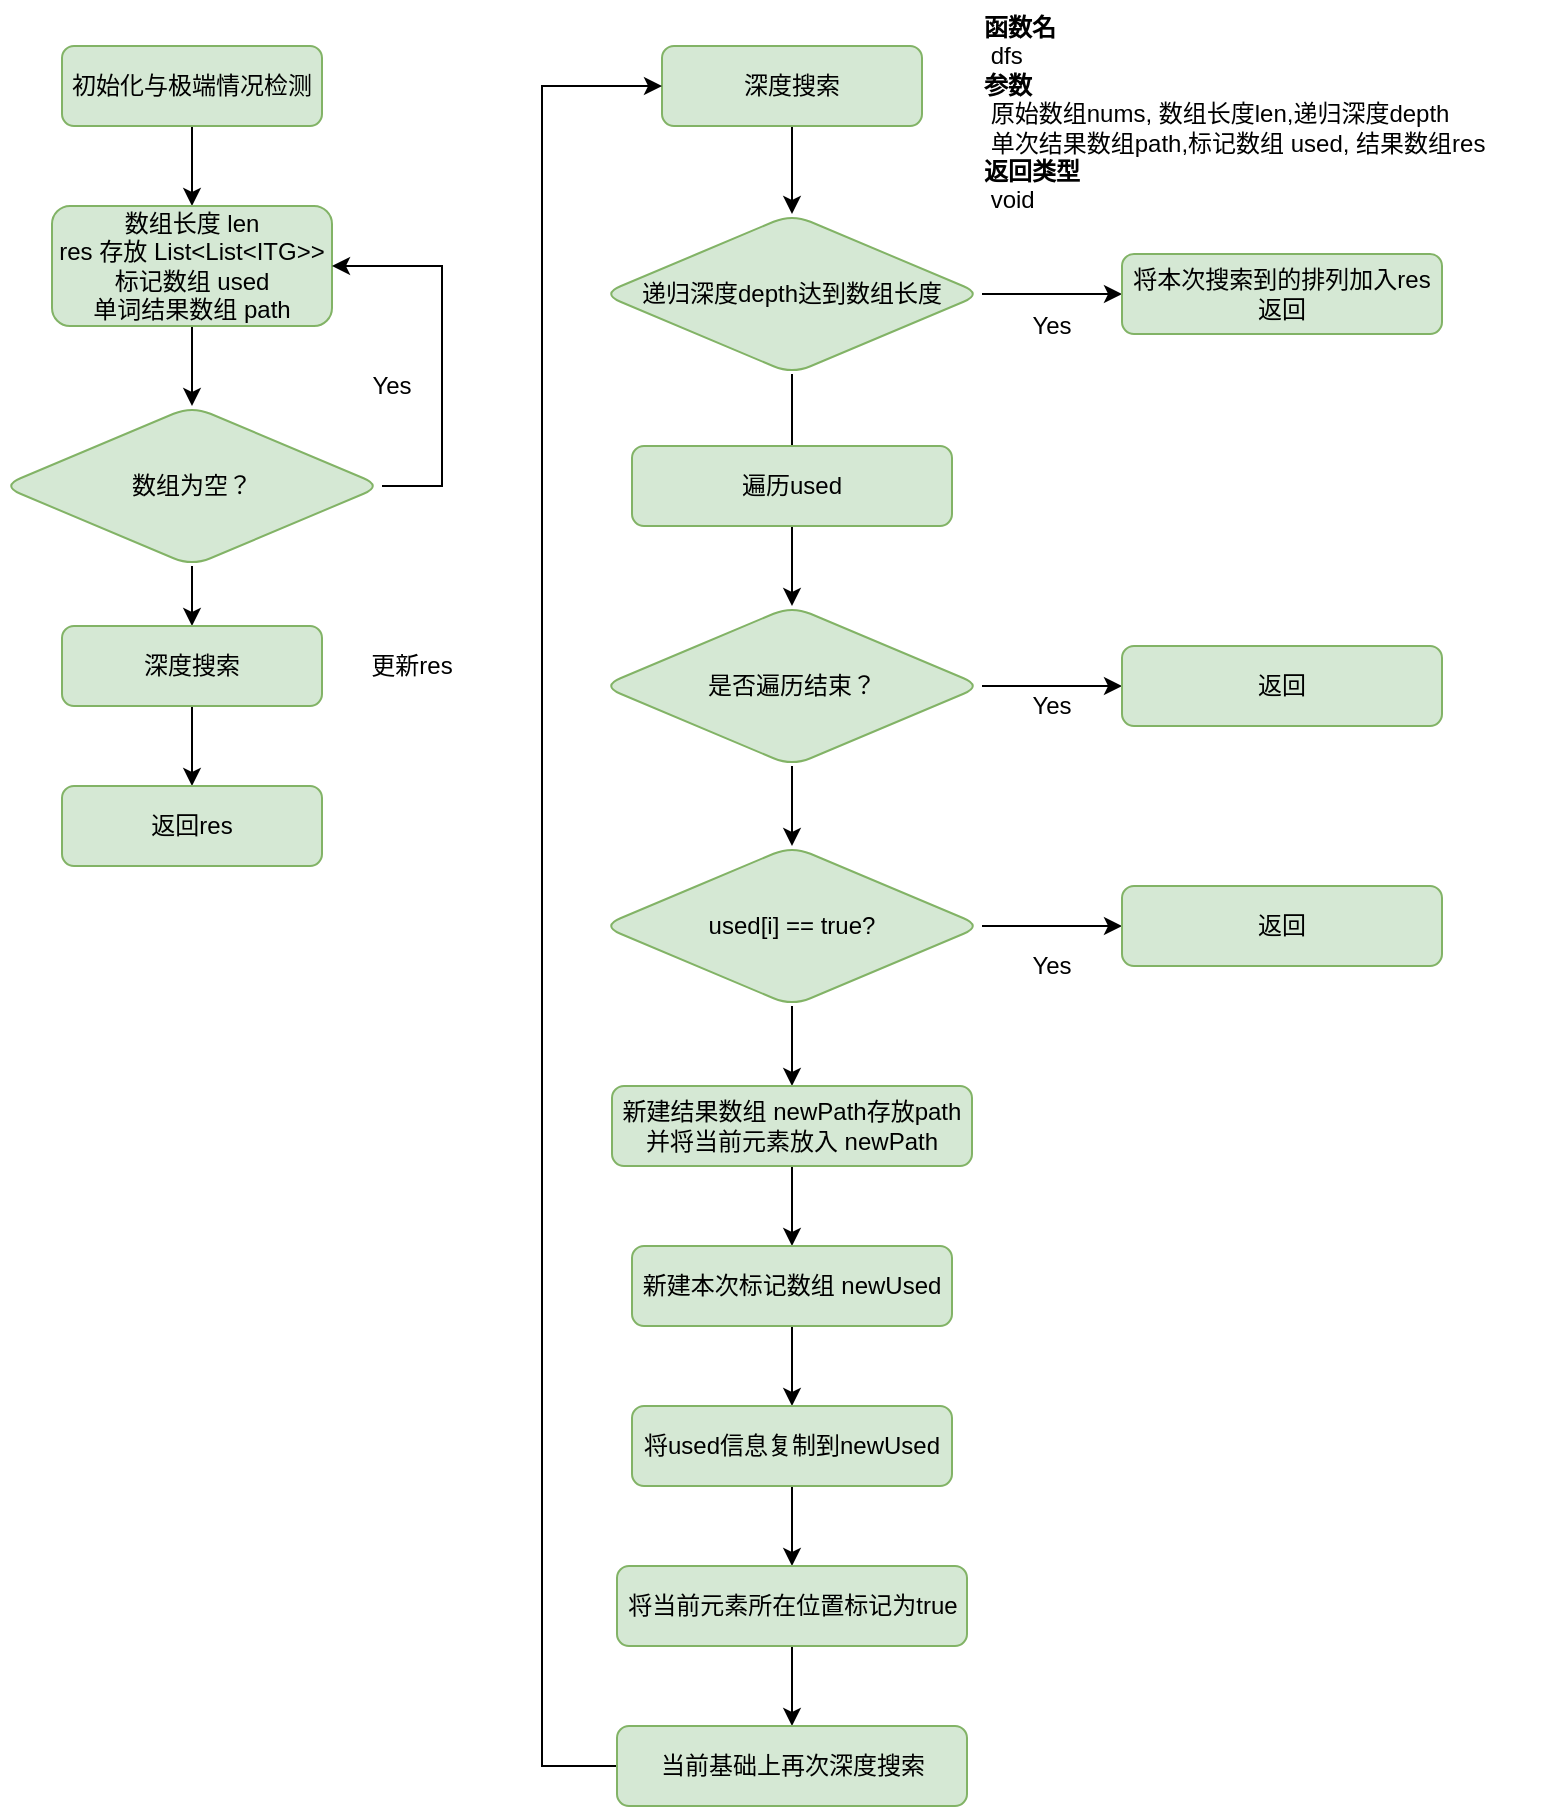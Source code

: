<mxfile version="18.0.1" type="github" pages="2">
  <diagram id="FW3BfJ-pZU4DDBVMpS15" name="全排列">
    <mxGraphModel dx="852" dy="317" grid="1" gridSize="10" guides="1" tooltips="1" connect="1" arrows="1" fold="1" page="1" pageScale="1" pageWidth="827" pageHeight="1169" math="0" shadow="0">
      <root>
        <mxCell id="0" />
        <mxCell id="1" parent="0" />
        <mxCell id="sj79IflxECgDqwDJokLC-8" value="" style="edgeStyle=orthogonalEdgeStyle;rounded=0;orthogonalLoop=1;jettySize=auto;html=1;" edge="1" parent="1" source="sj79IflxECgDqwDJokLC-1" target="sj79IflxECgDqwDJokLC-2">
          <mxGeometry relative="1" as="geometry" />
        </mxCell>
        <mxCell id="sj79IflxECgDqwDJokLC-1" value="初始化与极端情况检测" style="rounded=1;whiteSpace=wrap;html=1;fillColor=#d5e8d4;strokeColor=#82b366;" vertex="1" parent="1">
          <mxGeometry x="70" y="30" width="130" height="40" as="geometry" />
        </mxCell>
        <mxCell id="sj79IflxECgDqwDJokLC-5" value="" style="edgeStyle=orthogonalEdgeStyle;rounded=0;orthogonalLoop=1;jettySize=auto;html=1;" edge="1" parent="1" source="sj79IflxECgDqwDJokLC-2" target="sj79IflxECgDqwDJokLC-4">
          <mxGeometry relative="1" as="geometry" />
        </mxCell>
        <mxCell id="sj79IflxECgDqwDJokLC-2" value="数组长度 len&lt;br&gt;res 存放 List&amp;lt;List&amp;lt;ITG&amp;gt;&amp;gt;&lt;br&gt;标记数组 used&lt;br&gt;&lt;span style=&quot;text-align: left;&quot;&gt;单词结果数组&lt;/span&gt;&amp;nbsp;path" style="rounded=1;whiteSpace=wrap;html=1;fillColor=#d5e8d4;strokeColor=#82b366;" vertex="1" parent="1">
          <mxGeometry x="65" y="110" width="140" height="60" as="geometry" />
        </mxCell>
        <mxCell id="sj79IflxECgDqwDJokLC-6" style="edgeStyle=orthogonalEdgeStyle;rounded=0;orthogonalLoop=1;jettySize=auto;html=1;exitX=1;exitY=0.5;exitDx=0;exitDy=0;entryX=1;entryY=0.5;entryDx=0;entryDy=0;" edge="1" parent="1" source="sj79IflxECgDqwDJokLC-4" target="sj79IflxECgDqwDJokLC-2">
          <mxGeometry relative="1" as="geometry">
            <Array as="points">
              <mxPoint x="260" y="250" />
              <mxPoint x="260" y="140" />
            </Array>
          </mxGeometry>
        </mxCell>
        <mxCell id="sj79IflxECgDqwDJokLC-12" value="" style="edgeStyle=orthogonalEdgeStyle;rounded=0;orthogonalLoop=1;jettySize=auto;html=1;entryX=0.5;entryY=0;entryDx=0;entryDy=0;" edge="1" parent="1" source="sj79IflxECgDqwDJokLC-4" target="sj79IflxECgDqwDJokLC-9">
          <mxGeometry relative="1" as="geometry" />
        </mxCell>
        <mxCell id="sj79IflxECgDqwDJokLC-4" value="数组为空？" style="rhombus;whiteSpace=wrap;html=1;fillColor=#d5e8d4;strokeColor=#82b366;rounded=1;" vertex="1" parent="1">
          <mxGeometry x="40" y="210" width="190" height="80" as="geometry" />
        </mxCell>
        <mxCell id="sj79IflxECgDqwDJokLC-7" value="Yes" style="text;html=1;strokeColor=none;fillColor=none;align=center;verticalAlign=middle;whiteSpace=wrap;rounded=0;" vertex="1" parent="1">
          <mxGeometry x="220" y="190" width="30" height="20" as="geometry" />
        </mxCell>
        <mxCell id="sj79IflxECgDqwDJokLC-13" value="" style="edgeStyle=orthogonalEdgeStyle;rounded=0;orthogonalLoop=1;jettySize=auto;html=1;" edge="1" parent="1" source="sj79IflxECgDqwDJokLC-9" target="sj79IflxECgDqwDJokLC-10">
          <mxGeometry relative="1" as="geometry" />
        </mxCell>
        <mxCell id="sj79IflxECgDqwDJokLC-9" value="深度搜索" style="rounded=1;whiteSpace=wrap;html=1;fillColor=#d5e8d4;strokeColor=#82b366;" vertex="1" parent="1">
          <mxGeometry x="70" y="320" width="130" height="40" as="geometry" />
        </mxCell>
        <mxCell id="sj79IflxECgDqwDJokLC-10" value="返回res" style="rounded=1;whiteSpace=wrap;html=1;fillColor=#d5e8d4;strokeColor=#82b366;" vertex="1" parent="1">
          <mxGeometry x="70" y="400" width="130" height="40" as="geometry" />
        </mxCell>
        <mxCell id="sj79IflxECgDqwDJokLC-11" value="更新res" style="text;html=1;strokeColor=none;fillColor=none;align=center;verticalAlign=middle;whiteSpace=wrap;rounded=0;" vertex="1" parent="1">
          <mxGeometry x="220" y="330" width="50" height="20" as="geometry" />
        </mxCell>
        <mxCell id="sj79IflxECgDqwDJokLC-31" value="" style="edgeStyle=orthogonalEdgeStyle;rounded=0;orthogonalLoop=1;jettySize=auto;html=1;" edge="1" parent="1" source="sj79IflxECgDqwDJokLC-14" target="sj79IflxECgDqwDJokLC-18">
          <mxGeometry relative="1" as="geometry" />
        </mxCell>
        <mxCell id="sj79IflxECgDqwDJokLC-14" value="深度搜索" style="rounded=1;whiteSpace=wrap;html=1;fillColor=#d5e8d4;strokeColor=#82b366;" vertex="1" parent="1">
          <mxGeometry x="370" y="30" width="130" height="40" as="geometry" />
        </mxCell>
        <mxCell id="sj79IflxECgDqwDJokLC-15" value="&lt;b&gt;函数名&lt;/b&gt;&lt;br&gt;&lt;span style=&quot;&quot;&gt;	&lt;/span&gt;&lt;span style=&quot;&quot;&gt;	&lt;/span&gt;&lt;span style=&quot;white-space: pre;&quot;&gt;	&lt;/span&gt;dfs&lt;br&gt;&lt;b&gt;参数&lt;/b&gt;&lt;br&gt;&lt;span style=&quot;&quot;&gt;	&lt;/span&gt;&lt;span style=&quot;&quot;&gt;	&lt;/span&gt;&lt;span style=&quot;white-space: pre;&quot;&gt;	&lt;/span&gt;原始数组nums, 数组长度len,递归深度depth&lt;br&gt;&lt;span style=&quot;&quot;&gt;	&lt;/span&gt;&lt;span style=&quot;&quot;&gt;	&lt;/span&gt;&lt;span style=&quot;white-space: pre;&quot;&gt;	&lt;/span&gt;单次结果数组path,标记数组 used, 结果数组res&amp;nbsp;&lt;br&gt;&lt;b&gt;返回类型&lt;br&gt;&lt;/b&gt;&lt;span style=&quot;&quot;&gt;	&lt;/span&gt;&lt;span style=&quot;&quot;&gt;	&lt;/span&gt;&lt;span style=&quot;white-space: pre;&quot;&gt;	&lt;/span&gt;void" style="text;html=1;strokeColor=none;fillColor=none;align=left;verticalAlign=top;whiteSpace=wrap;rounded=0;" vertex="1" parent="1">
          <mxGeometry x="529" y="7" width="289" height="110" as="geometry" />
        </mxCell>
        <mxCell id="sj79IflxECgDqwDJokLC-32" value="" style="edgeStyle=orthogonalEdgeStyle;rounded=0;orthogonalLoop=1;jettySize=auto;html=1;" edge="1" parent="1" source="sj79IflxECgDqwDJokLC-18" target="sj79IflxECgDqwDJokLC-19">
          <mxGeometry relative="1" as="geometry" />
        </mxCell>
        <mxCell id="sj79IflxECgDqwDJokLC-33" value="" style="edgeStyle=orthogonalEdgeStyle;rounded=0;orthogonalLoop=1;jettySize=auto;html=1;" edge="1" parent="1" source="sj79IflxECgDqwDJokLC-18" target="sj79IflxECgDqwDJokLC-21">
          <mxGeometry relative="1" as="geometry" />
        </mxCell>
        <mxCell id="sj79IflxECgDqwDJokLC-18" value="&lt;span style=&quot;text-align: left;&quot;&gt;递归深度depth达到数组长度&lt;/span&gt;" style="rhombus;whiteSpace=wrap;html=1;fillColor=#d5e8d4;strokeColor=#82b366;rounded=1;" vertex="1" parent="1">
          <mxGeometry x="340" y="114" width="190" height="80" as="geometry" />
        </mxCell>
        <mxCell id="sj79IflxECgDqwDJokLC-19" value="将本次搜索到的排列加入res&lt;br&gt;返回" style="rounded=1;whiteSpace=wrap;html=1;fillColor=#d5e8d4;strokeColor=#82b366;" vertex="1" parent="1">
          <mxGeometry x="600" y="134" width="160" height="40" as="geometry" />
        </mxCell>
        <mxCell id="sj79IflxECgDqwDJokLC-20" value="遍历used" style="rounded=1;whiteSpace=wrap;html=1;fillColor=#d5e8d4;strokeColor=#82b366;" vertex="1" parent="1">
          <mxGeometry x="355" y="230" width="160" height="40" as="geometry" />
        </mxCell>
        <mxCell id="sj79IflxECgDqwDJokLC-34" value="" style="edgeStyle=orthogonalEdgeStyle;rounded=0;orthogonalLoop=1;jettySize=auto;html=1;" edge="1" parent="1" source="sj79IflxECgDqwDJokLC-21" target="sj79IflxECgDqwDJokLC-22">
          <mxGeometry relative="1" as="geometry" />
        </mxCell>
        <mxCell id="sj79IflxECgDqwDJokLC-35" value="" style="edgeStyle=orthogonalEdgeStyle;rounded=0;orthogonalLoop=1;jettySize=auto;html=1;" edge="1" parent="1" source="sj79IflxECgDqwDJokLC-21" target="sj79IflxECgDqwDJokLC-24">
          <mxGeometry relative="1" as="geometry" />
        </mxCell>
        <mxCell id="sj79IflxECgDqwDJokLC-21" value="&lt;div style=&quot;text-align: left;&quot;&gt;是否遍历结束？&lt;/div&gt;" style="rhombus;whiteSpace=wrap;html=1;fillColor=#d5e8d4;strokeColor=#82b366;rounded=1;" vertex="1" parent="1">
          <mxGeometry x="340" y="310" width="190" height="80" as="geometry" />
        </mxCell>
        <mxCell id="sj79IflxECgDqwDJokLC-22" value="返回" style="rounded=1;whiteSpace=wrap;html=1;fillColor=#d5e8d4;strokeColor=#82b366;" vertex="1" parent="1">
          <mxGeometry x="600" y="330" width="160" height="40" as="geometry" />
        </mxCell>
        <mxCell id="sj79IflxECgDqwDJokLC-36" value="" style="edgeStyle=orthogonalEdgeStyle;rounded=0;orthogonalLoop=1;jettySize=auto;html=1;" edge="1" parent="1" source="sj79IflxECgDqwDJokLC-24" target="sj79IflxECgDqwDJokLC-25">
          <mxGeometry relative="1" as="geometry" />
        </mxCell>
        <mxCell id="sj79IflxECgDqwDJokLC-37" value="" style="edgeStyle=orthogonalEdgeStyle;rounded=0;orthogonalLoop=1;jettySize=auto;html=1;" edge="1" parent="1" source="sj79IflxECgDqwDJokLC-24" target="sj79IflxECgDqwDJokLC-26">
          <mxGeometry relative="1" as="geometry" />
        </mxCell>
        <mxCell id="sj79IflxECgDqwDJokLC-24" value="&lt;div style=&quot;text-align: left;&quot;&gt;used[i] == true?&lt;/div&gt;" style="rhombus;whiteSpace=wrap;html=1;fillColor=#d5e8d4;strokeColor=#82b366;rounded=1;" vertex="1" parent="1">
          <mxGeometry x="340" y="430" width="190" height="80" as="geometry" />
        </mxCell>
        <mxCell id="sj79IflxECgDqwDJokLC-25" value="返回" style="rounded=1;whiteSpace=wrap;html=1;fillColor=#d5e8d4;strokeColor=#82b366;" vertex="1" parent="1">
          <mxGeometry x="600" y="450" width="160" height="40" as="geometry" />
        </mxCell>
        <mxCell id="sj79IflxECgDqwDJokLC-38" value="" style="edgeStyle=orthogonalEdgeStyle;rounded=0;orthogonalLoop=1;jettySize=auto;html=1;" edge="1" parent="1" source="sj79IflxECgDqwDJokLC-26" target="sj79IflxECgDqwDJokLC-27">
          <mxGeometry relative="1" as="geometry" />
        </mxCell>
        <mxCell id="sj79IflxECgDqwDJokLC-26" value="新建结果数组 newPath存放path&lt;br&gt;并将当前元素放入 newPath" style="rounded=1;whiteSpace=wrap;html=1;fillColor=#d5e8d4;strokeColor=#82b366;" vertex="1" parent="1">
          <mxGeometry x="345" y="550" width="180" height="40" as="geometry" />
        </mxCell>
        <mxCell id="sj79IflxECgDqwDJokLC-39" value="" style="edgeStyle=orthogonalEdgeStyle;rounded=0;orthogonalLoop=1;jettySize=auto;html=1;" edge="1" parent="1" source="sj79IflxECgDqwDJokLC-27" target="sj79IflxECgDqwDJokLC-28">
          <mxGeometry relative="1" as="geometry" />
        </mxCell>
        <mxCell id="sj79IflxECgDqwDJokLC-27" value="新建本次标记数组 newUsed" style="rounded=1;whiteSpace=wrap;html=1;fillColor=#d5e8d4;strokeColor=#82b366;" vertex="1" parent="1">
          <mxGeometry x="355" y="630" width="160" height="40" as="geometry" />
        </mxCell>
        <mxCell id="sj79IflxECgDqwDJokLC-40" value="" style="edgeStyle=orthogonalEdgeStyle;rounded=0;orthogonalLoop=1;jettySize=auto;html=1;" edge="1" parent="1" source="sj79IflxECgDqwDJokLC-28" target="sj79IflxECgDqwDJokLC-29">
          <mxGeometry relative="1" as="geometry" />
        </mxCell>
        <mxCell id="sj79IflxECgDqwDJokLC-28" value="将used信息复制到newUsed" style="rounded=1;whiteSpace=wrap;html=1;fillColor=#d5e8d4;strokeColor=#82b366;" vertex="1" parent="1">
          <mxGeometry x="355" y="710" width="160" height="40" as="geometry" />
        </mxCell>
        <mxCell id="sj79IflxECgDqwDJokLC-41" value="" style="edgeStyle=orthogonalEdgeStyle;rounded=0;orthogonalLoop=1;jettySize=auto;html=1;" edge="1" parent="1" source="sj79IflxECgDqwDJokLC-29" target="sj79IflxECgDqwDJokLC-30">
          <mxGeometry relative="1" as="geometry" />
        </mxCell>
        <mxCell id="sj79IflxECgDqwDJokLC-29" value="将当前元素所在位置标记为true" style="rounded=1;whiteSpace=wrap;html=1;fillColor=#d5e8d4;strokeColor=#82b366;" vertex="1" parent="1">
          <mxGeometry x="347.5" y="790" width="175" height="40" as="geometry" />
        </mxCell>
        <mxCell id="sj79IflxECgDqwDJokLC-42" style="edgeStyle=orthogonalEdgeStyle;rounded=0;orthogonalLoop=1;jettySize=auto;html=1;exitX=0;exitY=0.5;exitDx=0;exitDy=0;entryX=0;entryY=0.5;entryDx=0;entryDy=0;" edge="1" parent="1" source="sj79IflxECgDqwDJokLC-30" target="sj79IflxECgDqwDJokLC-14">
          <mxGeometry relative="1" as="geometry">
            <Array as="points">
              <mxPoint x="310" y="890" />
              <mxPoint x="310" y="50" />
            </Array>
          </mxGeometry>
        </mxCell>
        <mxCell id="sj79IflxECgDqwDJokLC-30" value="当前基础上再次深度搜索" style="rounded=1;whiteSpace=wrap;html=1;fillColor=#d5e8d4;strokeColor=#82b366;" vertex="1" parent="1">
          <mxGeometry x="347.5" y="870" width="175" height="40" as="geometry" />
        </mxCell>
        <mxCell id="sj79IflxECgDqwDJokLC-43" value="Yes" style="text;html=1;strokeColor=none;fillColor=none;align=center;verticalAlign=middle;whiteSpace=wrap;rounded=0;" vertex="1" parent="1">
          <mxGeometry x="550" y="160" width="30" height="20" as="geometry" />
        </mxCell>
        <mxCell id="sj79IflxECgDqwDJokLC-44" value="Yes" style="text;html=1;strokeColor=none;fillColor=none;align=center;verticalAlign=middle;whiteSpace=wrap;rounded=0;" vertex="1" parent="1">
          <mxGeometry x="550" y="350" width="30" height="20" as="geometry" />
        </mxCell>
        <mxCell id="sj79IflxECgDqwDJokLC-45" value="Yes" style="text;html=1;strokeColor=none;fillColor=none;align=center;verticalAlign=middle;whiteSpace=wrap;rounded=0;" vertex="1" parent="1">
          <mxGeometry x="550" y="480" width="30" height="20" as="geometry" />
        </mxCell>
      </root>
    </mxGraphModel>
  </diagram>
  <diagram id="qas5ze-eFR2vz1IoCG_s" name="合并K个升序链表">
    <mxGraphModel dx="539" dy="262" grid="1" gridSize="10" guides="1" tooltips="1" connect="1" arrows="1" fold="1" page="1" pageScale="1" pageWidth="827" pageHeight="1169" math="0" shadow="0">
      <root>
        <mxCell id="0" />
        <mxCell id="1" parent="0" />
        <mxCell id="EDJ-C9gQJ7URhf7bpNq9-4" value="" style="edgeStyle=orthogonalEdgeStyle;rounded=0;orthogonalLoop=1;jettySize=auto;html=1;" edge="1" parent="1" source="EDJ-C9gQJ7URhf7bpNq9-1" target="EDJ-C9gQJ7URhf7bpNq9-3">
          <mxGeometry relative="1" as="geometry" />
        </mxCell>
        <mxCell id="EDJ-C9gQJ7URhf7bpNq9-1" value="极端情况检测" style="rounded=1;whiteSpace=wrap;html=1;fillColor=#d5e8d4;strokeColor=#82b366;" vertex="1" parent="1">
          <mxGeometry x="60" y="30" width="120" height="40" as="geometry" />
        </mxCell>
        <mxCell id="EDJ-C9gQJ7URhf7bpNq9-8" value="" style="edgeStyle=orthogonalEdgeStyle;rounded=0;orthogonalLoop=1;jettySize=auto;html=1;" edge="1" parent="1" source="EDJ-C9gQJ7URhf7bpNq9-3" target="EDJ-C9gQJ7URhf7bpNq9-7">
          <mxGeometry relative="1" as="geometry" />
        </mxCell>
        <mxCell id="EDJ-C9gQJ7URhf7bpNq9-9" value="" style="edgeStyle=orthogonalEdgeStyle;rounded=0;orthogonalLoop=1;jettySize=auto;html=1;" edge="1" parent="1" source="EDJ-C9gQJ7URhf7bpNq9-3" target="EDJ-C9gQJ7URhf7bpNq9-6">
          <mxGeometry relative="1" as="geometry" />
        </mxCell>
        <mxCell id="EDJ-C9gQJ7URhf7bpNq9-3" value="头节点数组为空 ||&lt;br&gt;头节点内元素数量 &amp;lt; 0?" style="rhombus;whiteSpace=wrap;html=1;fillColor=#d5e8d4;strokeColor=#82b366;rounded=1;" vertex="1" parent="1">
          <mxGeometry x="40" y="110" width="160" height="80" as="geometry" />
        </mxCell>
        <mxCell id="EDJ-C9gQJ7URhf7bpNq9-6" value="返回null" style="rounded=1;whiteSpace=wrap;html=1;fillColor=#d5e8d4;strokeColor=#82b366;" vertex="1" parent="1">
          <mxGeometry x="60" y="230" width="120" height="40" as="geometry" />
        </mxCell>
        <mxCell id="EDJ-C9gQJ7URhf7bpNq9-7" value="递&lt;br&gt;将数组内的链表两两分组" style="rounded=1;whiteSpace=wrap;html=1;fillColor=#d5e8d4;strokeColor=#82b366;" vertex="1" parent="1">
          <mxGeometry x="230" y="130" width="140" height="40" as="geometry" />
        </mxCell>
        <mxCell id="EDJ-C9gQJ7URhf7bpNq9-10" value="Yes" style="text;html=1;strokeColor=none;fillColor=none;align=center;verticalAlign=middle;whiteSpace=wrap;rounded=0;" vertex="1" parent="1">
          <mxGeometry x="120" y="190" width="60" height="30" as="geometry" />
        </mxCell>
        <mxCell id="EDJ-C9gQJ7URhf7bpNq9-20" value="" style="edgeStyle=orthogonalEdgeStyle;rounded=0;orthogonalLoop=1;jettySize=auto;html=1;" edge="1" parent="1" source="EDJ-C9gQJ7URhf7bpNq9-11" target="EDJ-C9gQJ7URhf7bpNq9-13">
          <mxGeometry relative="1" as="geometry" />
        </mxCell>
        <mxCell id="EDJ-C9gQJ7URhf7bpNq9-11" value="递&lt;br&gt;将数组内的链表两两分组" style="rounded=1;whiteSpace=wrap;html=1;fillColor=#d5e8d4;strokeColor=#82b366;" vertex="1" parent="1">
          <mxGeometry x="488" y="30" width="140" height="40" as="geometry" />
        </mxCell>
        <mxCell id="EDJ-C9gQJ7URhf7bpNq9-12" value="&lt;b&gt;函数名&lt;br&gt;&lt;/b&gt;&lt;span style=&quot;white-space: pre;&quot;&gt;	&lt;/span&gt;partion&lt;br&gt;&lt;b&gt;参数&lt;/b&gt;&lt;br&gt;&lt;span style=&quot;white-space: pre;&quot;&gt;	&lt;/span&gt;数组链表，左指针，右指针&lt;br&gt;&lt;b&gt;返回类型&lt;br&gt;&lt;/b&gt;&lt;span style=&quot;white-space: pre;&quot;&gt;	&lt;/span&gt;ListNode" style="text;html=1;strokeColor=none;fillColor=none;align=left;verticalAlign=top;whiteSpace=wrap;rounded=0;" vertex="1" parent="1">
          <mxGeometry x="658" y="16" width="190" height="90" as="geometry" />
        </mxCell>
        <mxCell id="EDJ-C9gQJ7URhf7bpNq9-21" value="" style="edgeStyle=orthogonalEdgeStyle;rounded=0;orthogonalLoop=1;jettySize=auto;html=1;" edge="1" parent="1" source="EDJ-C9gQJ7URhf7bpNq9-13" target="EDJ-C9gQJ7URhf7bpNq9-14">
          <mxGeometry relative="1" as="geometry" />
        </mxCell>
        <mxCell id="EDJ-C9gQJ7URhf7bpNq9-22" value="" style="edgeStyle=orthogonalEdgeStyle;rounded=0;orthogonalLoop=1;jettySize=auto;html=1;" edge="1" parent="1" source="EDJ-C9gQJ7URhf7bpNq9-13" target="EDJ-C9gQJ7URhf7bpNq9-15">
          <mxGeometry relative="1" as="geometry" />
        </mxCell>
        <mxCell id="EDJ-C9gQJ7URhf7bpNq9-13" value="左指针 == 右指针" style="rhombus;whiteSpace=wrap;html=1;fillColor=#d5e8d4;strokeColor=#82b366;rounded=1;" vertex="1" parent="1">
          <mxGeometry x="478" y="110" width="160" height="80" as="geometry" />
        </mxCell>
        <mxCell id="EDJ-C9gQJ7URhf7bpNq9-14" value="该分组内只有一个链表了&lt;br&gt;直接返回该链表" style="rounded=1;whiteSpace=wrap;html=1;fillColor=#d5e8d4;strokeColor=#82b366;" vertex="1" parent="1">
          <mxGeometry x="683" y="130" width="140" height="40" as="geometry" />
        </mxCell>
        <mxCell id="EDJ-C9gQJ7URhf7bpNq9-23" style="edgeStyle=orthogonalEdgeStyle;rounded=0;orthogonalLoop=1;jettySize=auto;html=1;exitX=0.25;exitY=1;exitDx=0;exitDy=0;entryX=0.5;entryY=0;entryDx=0;entryDy=0;" edge="1" parent="1" source="EDJ-C9gQJ7URhf7bpNq9-15" target="EDJ-C9gQJ7URhf7bpNq9-17">
          <mxGeometry relative="1" as="geometry" />
        </mxCell>
        <mxCell id="EDJ-C9gQJ7URhf7bpNq9-24" style="edgeStyle=orthogonalEdgeStyle;rounded=0;orthogonalLoop=1;jettySize=auto;html=1;exitX=0.75;exitY=1;exitDx=0;exitDy=0;entryX=0.5;entryY=0;entryDx=0;entryDy=0;" edge="1" parent="1" source="EDJ-C9gQJ7URhf7bpNq9-15" target="EDJ-C9gQJ7URhf7bpNq9-16">
          <mxGeometry relative="1" as="geometry" />
        </mxCell>
        <mxCell id="EDJ-C9gQJ7URhf7bpNq9-15" value="找到中间指针" style="rounded=1;whiteSpace=wrap;html=1;fillColor=#d5e8d4;strokeColor=#82b366;" vertex="1" parent="1">
          <mxGeometry x="488" y="230" width="140" height="40" as="geometry" />
        </mxCell>
        <mxCell id="EDJ-C9gQJ7URhf7bpNq9-27" style="edgeStyle=orthogonalEdgeStyle;rounded=0;orthogonalLoop=1;jettySize=auto;html=1;exitX=1;exitY=0.5;exitDx=0;exitDy=0;entryX=1;entryY=0.5;entryDx=0;entryDy=0;" edge="1" parent="1" source="EDJ-C9gQJ7URhf7bpNq9-16" target="EDJ-C9gQJ7URhf7bpNq9-11">
          <mxGeometry relative="1" as="geometry">
            <Array as="points">
              <mxPoint x="840" y="340" />
              <mxPoint x="840" y="50" />
            </Array>
          </mxGeometry>
        </mxCell>
        <mxCell id="EDJ-C9gQJ7URhf7bpNq9-29" style="edgeStyle=orthogonalEdgeStyle;rounded=0;orthogonalLoop=1;jettySize=auto;html=1;exitX=0.5;exitY=1;exitDx=0;exitDy=0;entryX=0.75;entryY=0;entryDx=0;entryDy=0;" edge="1" parent="1" source="EDJ-C9gQJ7URhf7bpNq9-16" target="EDJ-C9gQJ7URhf7bpNq9-18">
          <mxGeometry relative="1" as="geometry" />
        </mxCell>
        <mxCell id="EDJ-C9gQJ7URhf7bpNq9-16" value="在中间指针和右指针&lt;br&gt;之间继续两两分组" style="rounded=1;whiteSpace=wrap;html=1;fillColor=#d5e8d4;strokeColor=#82b366;" vertex="1" parent="1">
          <mxGeometry x="578" y="320" width="140" height="40" as="geometry" />
        </mxCell>
        <mxCell id="EDJ-C9gQJ7URhf7bpNq9-25" style="edgeStyle=orthogonalEdgeStyle;rounded=0;orthogonalLoop=1;jettySize=auto;html=1;exitX=0;exitY=0.5;exitDx=0;exitDy=0;entryX=0;entryY=0.5;entryDx=0;entryDy=0;" edge="1" parent="1" source="EDJ-C9gQJ7URhf7bpNq9-17" target="EDJ-C9gQJ7URhf7bpNq9-11">
          <mxGeometry relative="1" as="geometry">
            <Array as="points">
              <mxPoint x="390" y="340" />
              <mxPoint x="390" y="50" />
            </Array>
          </mxGeometry>
        </mxCell>
        <mxCell id="EDJ-C9gQJ7URhf7bpNq9-28" style="edgeStyle=orthogonalEdgeStyle;rounded=0;orthogonalLoop=1;jettySize=auto;html=1;exitX=0.5;exitY=1;exitDx=0;exitDy=0;entryX=0.25;entryY=0;entryDx=0;entryDy=0;" edge="1" parent="1" source="EDJ-C9gQJ7URhf7bpNq9-17" target="EDJ-C9gQJ7URhf7bpNq9-18">
          <mxGeometry relative="1" as="geometry" />
        </mxCell>
        <mxCell id="EDJ-C9gQJ7URhf7bpNq9-17" value="在左指针和中间指针之间继续两两分组" style="rounded=1;whiteSpace=wrap;html=1;fillColor=#d5e8d4;strokeColor=#82b366;" vertex="1" parent="1">
          <mxGeometry x="403" y="320" width="140" height="40" as="geometry" />
        </mxCell>
        <mxCell id="EDJ-C9gQJ7URhf7bpNq9-18" value="合并两两分组的链表" style="rounded=1;whiteSpace=wrap;html=1;fillColor=#d5e8d4;strokeColor=#82b366;" vertex="1" parent="1">
          <mxGeometry x="488" y="420" width="140" height="40" as="geometry" />
        </mxCell>
        <mxCell id="EDJ-C9gQJ7URhf7bpNq9-19" value="合并两两分组的链表&lt;br&gt;有点类似之前的合并&lt;br&gt;有序链表" style="rounded=1;whiteSpace=wrap;html=1;fillColor=#d5e8d4;strokeColor=#82b366;" vertex="1" parent="1">
          <mxGeometry x="60" y="410" width="140" height="50" as="geometry" />
        </mxCell>
        <mxCell id="EDJ-C9gQJ7URhf7bpNq9-30" value="&lt;b&gt;函数名&lt;br&gt;&lt;/b&gt;&lt;span style=&quot;&quot;&gt;	&lt;/span&gt;&lt;span style=&quot;white-space: pre;&quot;&gt;	&lt;/span&gt;mergeTwoLists，合并有序链表&lt;br&gt;&lt;b&gt;参数&lt;/b&gt;&lt;br&gt;&lt;span style=&quot;&quot;&gt;	&lt;/span&gt;&lt;span style=&quot;white-space: pre;&quot;&gt;	&lt;/span&gt;链表1，链表2&lt;br&gt;&lt;b&gt;返回类型&lt;br&gt;&lt;/b&gt;&lt;span style=&quot;&quot;&gt;	&lt;/span&gt;&lt;span style=&quot;white-space: pre;&quot;&gt;	&lt;/span&gt;ListNode" style="text;html=1;strokeColor=none;fillColor=none;align=left;verticalAlign=top;whiteSpace=wrap;rounded=0;" vertex="1" parent="1">
          <mxGeometry x="224" y="420" width="206" height="90" as="geometry" />
        </mxCell>
        <mxCell id="EDJ-C9gQJ7URhf7bpNq9-31" value="" style="rounded=1;whiteSpace=wrap;html=1;fillColor=#d5e8d4;strokeColor=#82b366;" vertex="1" parent="1">
          <mxGeometry x="60" y="490" width="140" height="40" as="geometry" />
        </mxCell>
      </root>
    </mxGraphModel>
  </diagram>
</mxfile>
